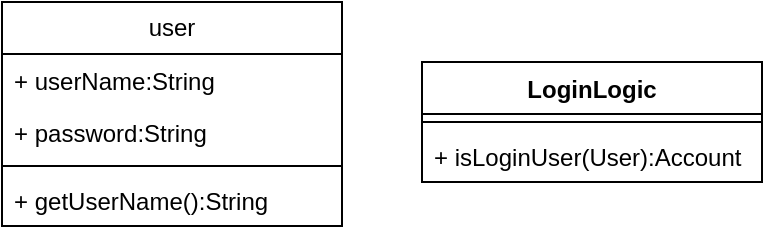 <mxfile version="24.6.2" type="github" pages="2">
  <diagram name="ページ1" id="HXIXoWWAQ7n1uZVaBnkp">
    <mxGraphModel dx="797" dy="410" grid="1" gridSize="10" guides="1" tooltips="1" connect="1" arrows="1" fold="1" page="1" pageScale="1" pageWidth="827" pageHeight="1169" math="0" shadow="0">
      <root>
        <mxCell id="0" />
        <mxCell id="1" parent="0" />
        <mxCell id="GOzUrKTyPpoB19ElaIE3-1" value="&lt;font style=&quot;vertical-align: inherit;&quot;&gt;&lt;font style=&quot;vertical-align: inherit;&quot;&gt;user&lt;/font&gt;&lt;/font&gt;" style="swimlane;fontStyle=0;childLayout=stackLayout;horizontal=1;startSize=26;fillColor=none;horizontalStack=0;resizeParent=1;resizeParentMax=0;resizeLast=0;collapsible=1;marginBottom=0;whiteSpace=wrap;html=1;" vertex="1" parent="1">
          <mxGeometry x="100" y="100" width="170" height="112" as="geometry" />
        </mxCell>
        <mxCell id="GOzUrKTyPpoB19ElaIE3-2" value="&lt;font style=&quot;vertical-align: inherit;&quot;&gt;&lt;font style=&quot;vertical-align: inherit;&quot;&gt;+ userName:String&lt;/font&gt;&lt;/font&gt;" style="text;strokeColor=none;fillColor=none;align=left;verticalAlign=top;spacingLeft=4;spacingRight=4;overflow=hidden;rotatable=0;points=[[0,0.5],[1,0.5]];portConstraint=eastwest;whiteSpace=wrap;html=1;" vertex="1" parent="GOzUrKTyPpoB19ElaIE3-1">
          <mxGeometry y="26" width="170" height="26" as="geometry" />
        </mxCell>
        <mxCell id="GOzUrKTyPpoB19ElaIE3-3" value="&lt;font style=&quot;vertical-align: inherit;&quot;&gt;&lt;font style=&quot;vertical-align: inherit;&quot;&gt;+ password:String&lt;/font&gt;&lt;/font&gt;" style="text;strokeColor=none;fillColor=none;align=left;verticalAlign=top;spacingLeft=4;spacingRight=4;overflow=hidden;rotatable=0;points=[[0,0.5],[1,0.5]];portConstraint=eastwest;whiteSpace=wrap;html=1;" vertex="1" parent="GOzUrKTyPpoB19ElaIE3-1">
          <mxGeometry y="52" width="170" height="26" as="geometry" />
        </mxCell>
        <mxCell id="GOzUrKTyPpoB19ElaIE3-15" value="" style="line;strokeWidth=1;fillColor=none;align=left;verticalAlign=middle;spacingTop=-1;spacingLeft=3;spacingRight=3;rotatable=0;labelPosition=right;points=[];portConstraint=eastwest;strokeColor=inherit;" vertex="1" parent="GOzUrKTyPpoB19ElaIE3-1">
          <mxGeometry y="78" width="170" height="8" as="geometry" />
        </mxCell>
        <mxCell id="GOzUrKTyPpoB19ElaIE3-4" value="&lt;font style=&quot;vertical-align: inherit;&quot;&gt;&lt;font style=&quot;vertical-align: inherit;&quot;&gt;+ getUserName():String&lt;/font&gt;&lt;/font&gt;" style="text;strokeColor=none;fillColor=none;align=left;verticalAlign=top;spacingLeft=4;spacingRight=4;overflow=hidden;rotatable=0;points=[[0,0.5],[1,0.5]];portConstraint=eastwest;whiteSpace=wrap;html=1;" vertex="1" parent="GOzUrKTyPpoB19ElaIE3-1">
          <mxGeometry y="86" width="170" height="26" as="geometry" />
        </mxCell>
        <mxCell id="GOzUrKTyPpoB19ElaIE3-11" value="&lt;font style=&quot;vertical-align: inherit;&quot;&gt;&lt;font style=&quot;vertical-align: inherit;&quot;&gt;&lt;font style=&quot;vertical-align: inherit;&quot;&gt;&lt;font style=&quot;vertical-align: inherit;&quot;&gt;LoginLogic&lt;/font&gt;&lt;/font&gt;&lt;/font&gt;&lt;/font&gt;" style="swimlane;fontStyle=1;align=center;verticalAlign=top;childLayout=stackLayout;horizontal=1;startSize=26;horizontalStack=0;resizeParent=1;resizeParentMax=0;resizeLast=0;collapsible=1;marginBottom=0;whiteSpace=wrap;html=1;" vertex="1" parent="1">
          <mxGeometry x="310" y="130" width="170" height="60" as="geometry" />
        </mxCell>
        <mxCell id="GOzUrKTyPpoB19ElaIE3-13" value="" style="line;strokeWidth=1;fillColor=none;align=left;verticalAlign=middle;spacingTop=-1;spacingLeft=3;spacingRight=3;rotatable=0;labelPosition=right;points=[];portConstraint=eastwest;strokeColor=inherit;" vertex="1" parent="GOzUrKTyPpoB19ElaIE3-11">
          <mxGeometry y="26" width="170" height="8" as="geometry" />
        </mxCell>
        <mxCell id="GOzUrKTyPpoB19ElaIE3-14" value="&lt;font style=&quot;vertical-align: inherit;&quot;&gt;&lt;font style=&quot;vertical-align: inherit;&quot;&gt;+ isLoginUser(User):Account&lt;/font&gt;&lt;/font&gt;" style="text;strokeColor=none;fillColor=none;align=left;verticalAlign=top;spacingLeft=4;spacingRight=4;overflow=hidden;rotatable=0;points=[[0,0.5],[1,0.5]];portConstraint=eastwest;whiteSpace=wrap;html=1;" vertex="1" parent="GOzUrKTyPpoB19ElaIE3-11">
          <mxGeometry y="34" width="170" height="26" as="geometry" />
        </mxCell>
      </root>
    </mxGraphModel>
  </diagram>
  <diagram id="Pr3OHP-S3RuFxdFb24YT" name="ページ2">
    <mxGraphModel dx="1434" dy="738" grid="1" gridSize="10" guides="1" tooltips="1" connect="1" arrows="1" fold="1" page="1" pageScale="1" pageWidth="827" pageHeight="1169" math="0" shadow="0">
      <root>
        <mxCell id="0" />
        <mxCell id="1" parent="0" />
        <mxCell id="rWw5xf2M1MmLWfU9EDCy-1" value="" style="shape=umlLifeline;perimeter=lifelinePerimeter;whiteSpace=wrap;html=1;container=1;dropTarget=0;collapsible=0;recursiveResize=0;outlineConnect=0;portConstraint=eastwest;newEdgeStyle={&quot;curved&quot;:0,&quot;rounded&quot;:0};participant=umlActor;" vertex="1" parent="1">
          <mxGeometry x="60" y="115" width="20" height="470" as="geometry" />
        </mxCell>
        <mxCell id="rWw5xf2M1MmLWfU9EDCy-2" value="LoginServlet" style="shape=umlLifeline;perimeter=lifelinePerimeter;whiteSpace=wrap;html=1;container=1;dropTarget=0;collapsible=0;recursiveResize=0;outlineConnect=0;portConstraint=eastwest;newEdgeStyle={&quot;curved&quot;:0,&quot;rounded&quot;:0};" vertex="1" parent="1">
          <mxGeometry x="180" y="130" width="100" height="470" as="geometry" />
        </mxCell>
        <mxCell id="rWw5xf2M1MmLWfU9EDCy-7" value="" style="html=1;points=[[0,0,0,0,5],[0,1,0,0,-5],[1,0,0,0,5],[1,1,0,0,-5]];perimeter=orthogonalPerimeter;outlineConnect=0;targetShapes=umlLifeline;portConstraint=eastwest;newEdgeStyle={&quot;curved&quot;:0,&quot;rounded&quot;:0};" vertex="1" parent="rWw5xf2M1MmLWfU9EDCy-2">
          <mxGeometry x="45" y="110" width="10" height="260" as="geometry" />
        </mxCell>
        <mxCell id="rWw5xf2M1MmLWfU9EDCy-5" style="edgeStyle=orthogonalEdgeStyle;rounded=0;orthogonalLoop=1;jettySize=auto;html=1;curved=0;" edge="1" parent="1" source="rWw5xf2M1MmLWfU9EDCy-1" target="rWw5xf2M1MmLWfU9EDCy-2">
          <mxGeometry relative="1" as="geometry">
            <mxPoint x="150" y="320" as="sourcePoint" />
            <Array as="points">
              <mxPoint x="150" y="200" />
              <mxPoint x="150" y="200" />
            </Array>
          </mxGeometry>
        </mxCell>
        <mxCell id="rWw5xf2M1MmLWfU9EDCy-6" value="HTTPリクエスト" style="text;html=1;align=center;verticalAlign=middle;resizable=0;points=[];autosize=1;strokeColor=none;fillColor=none;" vertex="1" parent="1">
          <mxGeometry x="125" y="178" width="110" height="30" as="geometry" />
        </mxCell>
        <mxCell id="rWw5xf2M1MmLWfU9EDCy-8" value="LoginLogic" style="shape=umlLifeline;perimeter=lifelinePerimeter;whiteSpace=wrap;html=1;container=1;dropTarget=0;collapsible=0;recursiveResize=0;outlineConnect=0;portConstraint=eastwest;newEdgeStyle={&quot;curved&quot;:0,&quot;rounded&quot;:0};" vertex="1" parent="1">
          <mxGeometry x="350" y="120" width="100" height="470" as="geometry" />
        </mxCell>
        <mxCell id="rWw5xf2M1MmLWfU9EDCy-9" value="" style="html=1;points=[[0,0,0,0,5],[0,1,0,0,-5],[1,0,0,0,5],[1,1,0,0,-5]];perimeter=orthogonalPerimeter;outlineConnect=0;targetShapes=umlLifeline;portConstraint=eastwest;newEdgeStyle={&quot;curved&quot;:0,&quot;rounded&quot;:0};" vertex="1" parent="rWw5xf2M1MmLWfU9EDCy-8">
          <mxGeometry x="45" y="140" width="10" height="220" as="geometry" />
        </mxCell>
        <mxCell id="rWw5xf2M1MmLWfU9EDCy-12" value="AccountsDAO" style="shape=umlLifeline;perimeter=lifelinePerimeter;whiteSpace=wrap;html=1;container=1;dropTarget=0;collapsible=0;recursiveResize=0;outlineConnect=0;portConstraint=eastwest;newEdgeStyle={&quot;curved&quot;:0,&quot;rounded&quot;:0};" vertex="1" parent="1">
          <mxGeometry x="485" y="115" width="100" height="470" as="geometry" />
        </mxCell>
        <mxCell id="rWw5xf2M1MmLWfU9EDCy-13" value="" style="html=1;points=[[0,0,0,0,5],[0,1,0,0,-5],[1,0,0,0,5],[1,1,0,0,-5]];perimeter=orthogonalPerimeter;outlineConnect=0;targetShapes=umlLifeline;portConstraint=eastwest;newEdgeStyle={&quot;curved&quot;:0,&quot;rounded&quot;:0};" vertex="1" parent="rWw5xf2M1MmLWfU9EDCy-12">
          <mxGeometry x="45" y="170" width="10" height="160" as="geometry" />
        </mxCell>
        <mxCell id="rWw5xf2M1MmLWfU9EDCy-14" style="edgeStyle=orthogonalEdgeStyle;rounded=0;orthogonalLoop=1;jettySize=auto;html=1;curved=0;" edge="1" parent="1" source="rWw5xf2M1MmLWfU9EDCy-9" target="rWw5xf2M1MmLWfU9EDCy-12">
          <mxGeometry relative="1" as="geometry">
            <Array as="points">
              <mxPoint x="530" y="260" />
              <mxPoint x="530" y="260" />
            </Array>
          </mxGeometry>
        </mxCell>
        <mxCell id="rWw5xf2M1MmLWfU9EDCy-15" value="findByLogin(User)" style="text;html=1;align=center;verticalAlign=middle;resizable=0;points=[];autosize=1;strokeColor=none;fillColor=none;" vertex="1" parent="1">
          <mxGeometry x="405" y="260" width="120" height="30" as="geometry" />
        </mxCell>
        <mxCell id="rWw5xf2M1MmLWfU9EDCy-16" value=":LoginServlet" style="shape=umlLifeline;perimeter=lifelinePerimeter;whiteSpace=wrap;html=1;container=1;dropTarget=0;collapsible=0;recursiveResize=0;outlineConnect=0;portConstraint=eastwest;newEdgeStyle={&quot;curved&quot;:0,&quot;rounded&quot;:0};" vertex="1" parent="1">
          <mxGeometry x="660" y="120" width="100" height="470" as="geometry" />
        </mxCell>
        <mxCell id="rWw5xf2M1MmLWfU9EDCy-17" value="" style="html=1;points=[[0,0,0,0,5],[0,1,0,0,-5],[1,0,0,0,5],[1,1,0,0,-5]];perimeter=orthogonalPerimeter;outlineConnect=0;targetShapes=umlLifeline;portConstraint=eastwest;newEdgeStyle={&quot;curved&quot;:0,&quot;rounded&quot;:0};" vertex="1" parent="rWw5xf2M1MmLWfU9EDCy-16">
          <mxGeometry x="45" y="200" width="10" height="112" as="geometry" />
        </mxCell>
        <mxCell id="rWw5xf2M1MmLWfU9EDCy-18" style="edgeStyle=orthogonalEdgeStyle;rounded=0;orthogonalLoop=1;jettySize=auto;html=1;curved=0;" edge="1" parent="1" source="rWw5xf2M1MmLWfU9EDCy-13" target="rWw5xf2M1MmLWfU9EDCy-16">
          <mxGeometry relative="1" as="geometry">
            <Array as="points">
              <mxPoint x="700" y="290" />
              <mxPoint x="700" y="290" />
            </Array>
          </mxGeometry>
        </mxCell>
        <mxCell id="rWw5xf2M1MmLWfU9EDCy-19" value="SELECT" style="text;html=1;align=center;verticalAlign=middle;resizable=0;points=[];autosize=1;strokeColor=none;fillColor=none;" vertex="1" parent="1">
          <mxGeometry x="580" y="320" width="70" height="30" as="geometry" />
        </mxCell>
        <mxCell id="rWw5xf2M1MmLWfU9EDCy-20" value="" style="edgeStyle=orthogonalEdgeStyle;rounded=0;orthogonalLoop=1;jettySize=auto;html=1;curved=0;" edge="1" parent="1">
          <mxGeometry relative="1" as="geometry">
            <mxPoint x="710" y="406" as="sourcePoint" />
            <mxPoint x="534.5" y="424" as="targetPoint" />
            <Array as="points">
              <mxPoint x="710" y="424" />
            </Array>
          </mxGeometry>
        </mxCell>
        <mxCell id="rWw5xf2M1MmLWfU9EDCy-22" value="Account" style="text;html=1;align=center;verticalAlign=middle;resizable=0;points=[];autosize=1;strokeColor=none;fillColor=none;" vertex="1" parent="1">
          <mxGeometry x="430" y="400" width="70" height="30" as="geometry" />
        </mxCell>
        <mxCell id="rWw5xf2M1MmLWfU9EDCy-23" style="edgeStyle=orthogonalEdgeStyle;rounded=0;orthogonalLoop=1;jettySize=auto;html=1;curved=0;" edge="1" parent="1" source="rWw5xf2M1MmLWfU9EDCy-9" target="rWw5xf2M1MmLWfU9EDCy-2">
          <mxGeometry relative="1" as="geometry">
            <Array as="points">
              <mxPoint x="400" y="470" />
              <mxPoint x="400" y="470" />
            </Array>
          </mxGeometry>
        </mxCell>
        <mxCell id="rWw5xf2M1MmLWfU9EDCy-24" value="boolean" style="text;html=1;align=center;verticalAlign=middle;resizable=0;points=[];autosize=1;strokeColor=none;fillColor=none;" vertex="1" parent="1">
          <mxGeometry x="270" y="335" width="70" height="30" as="geometry" />
        </mxCell>
        <mxCell id="rWw5xf2M1MmLWfU9EDCy-27" value="" style="edgeStyle=orthogonalEdgeStyle;rounded=0;orthogonalLoop=1;jettySize=auto;html=1;curved=0;" edge="1" parent="1" source="rWw5xf2M1MmLWfU9EDCy-11" target="rWw5xf2M1MmLWfU9EDCy-8">
          <mxGeometry relative="1" as="geometry">
            <Array as="points">
              <mxPoint x="260" y="260" />
              <mxPoint x="260" y="260" />
            </Array>
          </mxGeometry>
        </mxCell>
        <mxCell id="rWw5xf2M1MmLWfU9EDCy-28" value="" style="edgeStyle=orthogonalEdgeStyle;rounded=0;orthogonalLoop=1;jettySize=auto;html=1;curved=0;" edge="1" parent="1" source="rWw5xf2M1MmLWfU9EDCy-7" target="rWw5xf2M1MmLWfU9EDCy-11">
          <mxGeometry relative="1" as="geometry">
            <mxPoint x="235" y="260" as="sourcePoint" />
            <mxPoint x="400" y="260" as="targetPoint" />
            <Array as="points" />
          </mxGeometry>
        </mxCell>
        <mxCell id="rWw5xf2M1MmLWfU9EDCy-11" value="isLogin(User)" style="text;html=1;align=center;verticalAlign=middle;resizable=0;points=[];autosize=1;strokeColor=none;fillColor=none;" vertex="1" parent="1">
          <mxGeometry x="270" y="228" width="90" height="30" as="geometry" />
        </mxCell>
      </root>
    </mxGraphModel>
  </diagram>
</mxfile>
